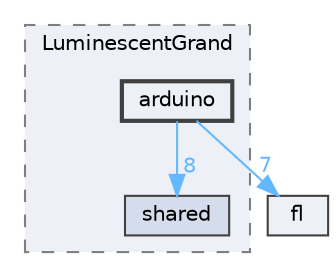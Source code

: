 digraph "/home/runner/work/FastLED/FastLED/examples/LuminescentGrand/arduino"
{
 // INTERACTIVE_SVG=YES
 // LATEX_PDF_SIZE
  bgcolor="transparent";
  edge [fontname=Helvetica,fontsize=10,labelfontname=Helvetica,labelfontsize=10];
  node [fontname=Helvetica,fontsize=10,shape=box,height=0.2,width=0.4];
  compound=true
  subgraph clusterdir_786f9dc3989cf40b3de9df2d18ba04d7 {
    graph [ bgcolor="#edf0f7", pencolor="grey50", label="LuminescentGrand", fontname=Helvetica,fontsize=10 style="filled,dashed", URL="dir_786f9dc3989cf40b3de9df2d18ba04d7.html",tooltip=""]
  dir_82c6f96b5a39b3aa6c2c41086d3f3d73 [label="shared", fillcolor="#d5ddec", color="grey25", style="filled", URL="dir_82c6f96b5a39b3aa6c2c41086d3f3d73.html",tooltip=""];
  dir_7276da76aefd3f61ae33022be714ac97 [label="arduino", fillcolor="#edf0f7", color="grey25", style="filled,bold", URL="dir_7276da76aefd3f61ae33022be714ac97.html",tooltip=""];
  }
  dir_4d1829fa9bd13d7db71e765b2707b248 [label="fl", fillcolor="#edf0f7", color="grey25", style="filled", URL="dir_4d1829fa9bd13d7db71e765b2707b248.html",tooltip=""];
  dir_7276da76aefd3f61ae33022be714ac97->dir_4d1829fa9bd13d7db71e765b2707b248 [headlabel="7", labeldistance=1.5 headhref="dir_000009_000042.html" href="dir_000009_000042.html" color="steelblue1" fontcolor="steelblue1"];
  dir_7276da76aefd3f61ae33022be714ac97->dir_82c6f96b5a39b3aa6c2c41086d3f3d73 [headlabel="8", labeldistance=1.5 headhref="dir_000009_000091.html" href="dir_000009_000091.html" color="steelblue1" fontcolor="steelblue1"];
}
